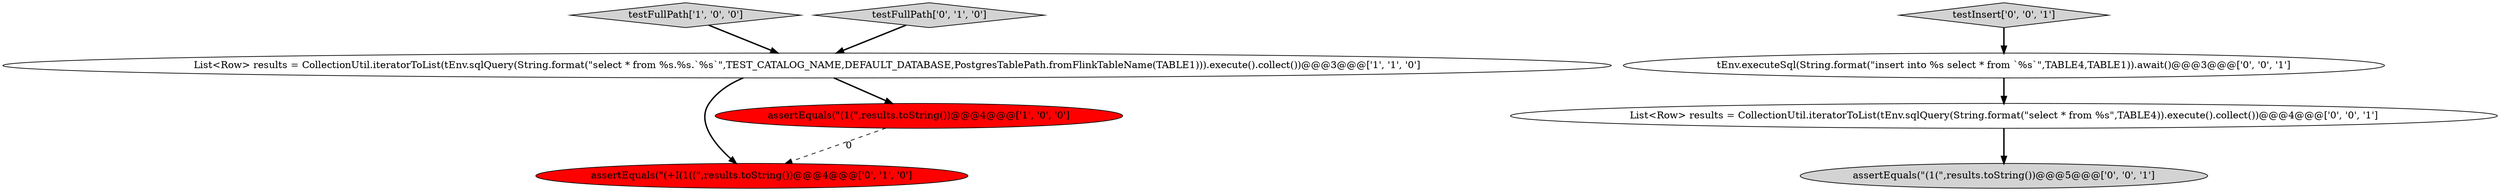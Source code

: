 digraph {
2 [style = filled, label = "testFullPath['1', '0', '0']", fillcolor = lightgray, shape = diamond image = "AAA0AAABBB1BBB"];
7 [style = filled, label = "tEnv.executeSql(String.format(\"insert into %s select * from `%s`\",TABLE4,TABLE1)).await()@@@3@@@['0', '0', '1']", fillcolor = white, shape = ellipse image = "AAA0AAABBB3BBB"];
8 [style = filled, label = "assertEquals(\"(1(\",results.toString())@@@5@@@['0', '0', '1']", fillcolor = lightgray, shape = ellipse image = "AAA0AAABBB3BBB"];
6 [style = filled, label = "testInsert['0', '0', '1']", fillcolor = lightgray, shape = diamond image = "AAA0AAABBB3BBB"];
3 [style = filled, label = "assertEquals(\"(+I(1((\",results.toString())@@@4@@@['0', '1', '0']", fillcolor = red, shape = ellipse image = "AAA1AAABBB2BBB"];
1 [style = filled, label = "List<Row> results = CollectionUtil.iteratorToList(tEnv.sqlQuery(String.format(\"select * from %s.%s.`%s`\",TEST_CATALOG_NAME,DEFAULT_DATABASE,PostgresTablePath.fromFlinkTableName(TABLE1))).execute().collect())@@@3@@@['1', '1', '0']", fillcolor = white, shape = ellipse image = "AAA0AAABBB1BBB"];
5 [style = filled, label = "List<Row> results = CollectionUtil.iteratorToList(tEnv.sqlQuery(String.format(\"select * from %s\",TABLE4)).execute().collect())@@@4@@@['0', '0', '1']", fillcolor = white, shape = ellipse image = "AAA0AAABBB3BBB"];
0 [style = filled, label = "assertEquals(\"(1(\",results.toString())@@@4@@@['1', '0', '0']", fillcolor = red, shape = ellipse image = "AAA1AAABBB1BBB"];
4 [style = filled, label = "testFullPath['0', '1', '0']", fillcolor = lightgray, shape = diamond image = "AAA0AAABBB2BBB"];
1->3 [style = bold, label=""];
5->8 [style = bold, label=""];
7->5 [style = bold, label=""];
4->1 [style = bold, label=""];
0->3 [style = dashed, label="0"];
1->0 [style = bold, label=""];
6->7 [style = bold, label=""];
2->1 [style = bold, label=""];
}
